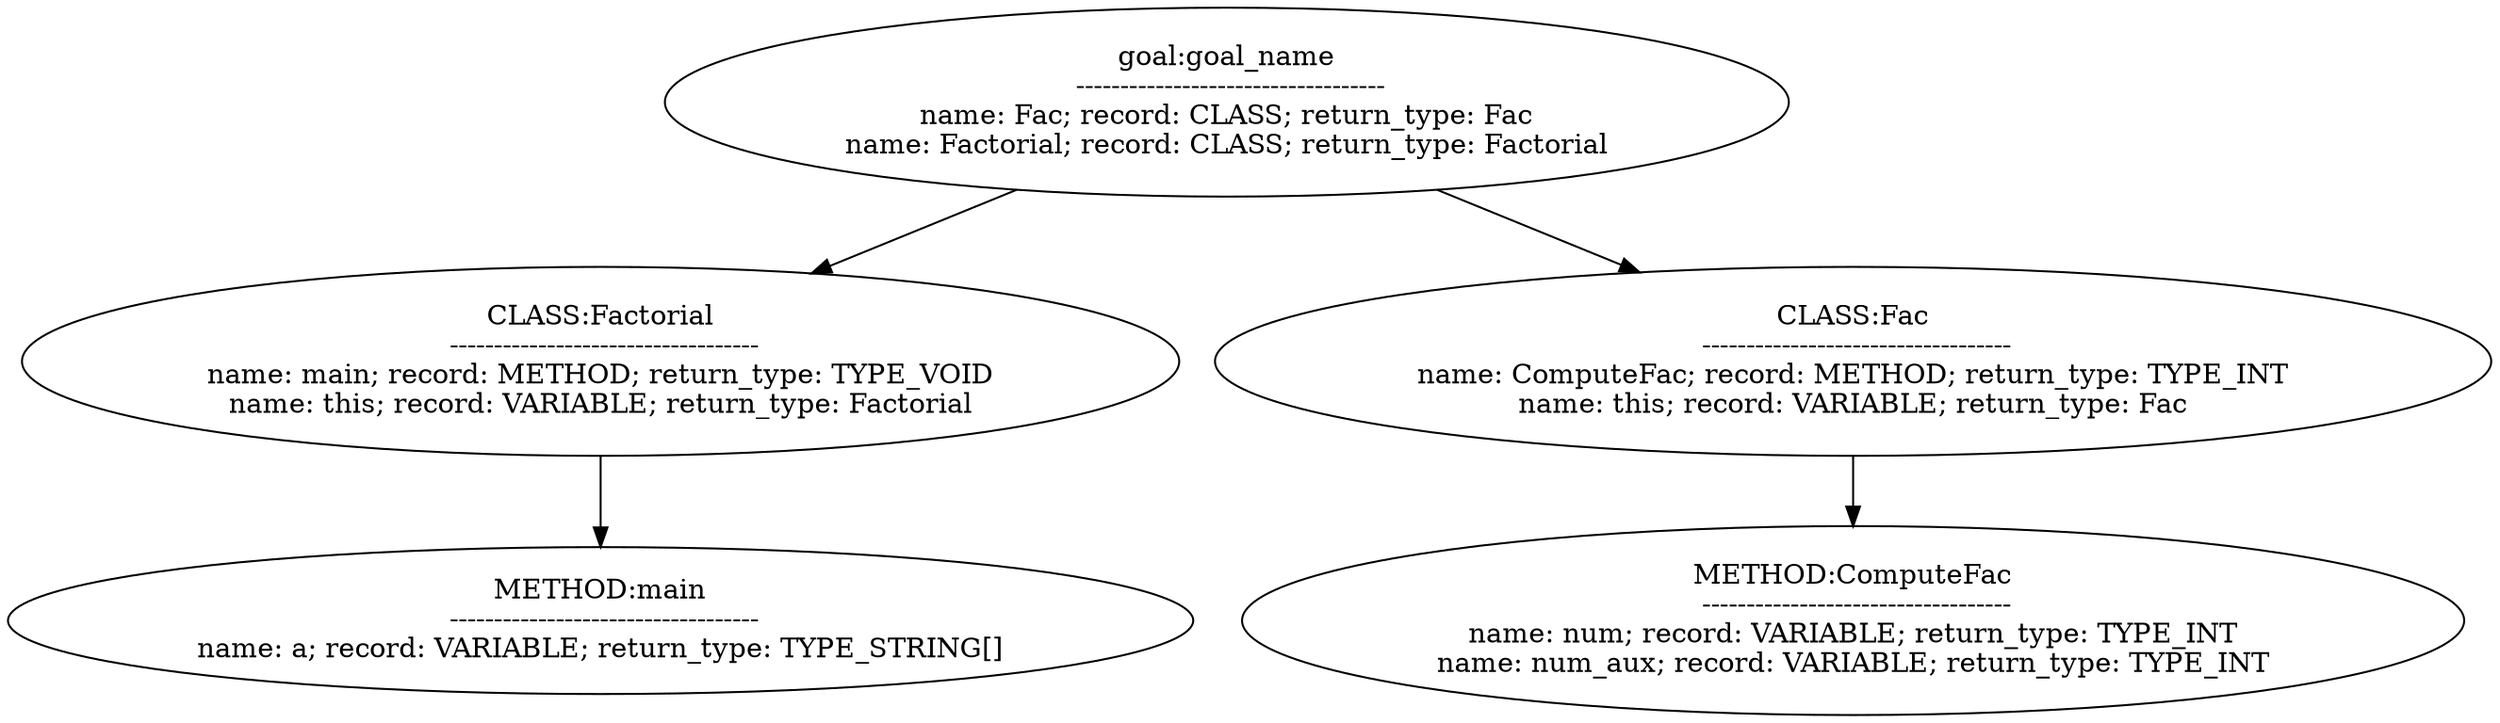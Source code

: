 digraph {
n0 [label="goal:goal_name
 -----------------------------------
name: Fac; record: CLASS; return_type: Fac
name: Factorial; record: CLASS; return_type: Factorial
"];
n1 [label="CLASS:Factorial
 -----------------------------------
name: main; record: METHOD; return_type: TYPE_VOID
name: this; record: VARIABLE; return_type: Factorial
"];
n2 [label="METHOD:main
 -----------------------------------
name: a; record: VARIABLE; return_type: TYPE_STRING[]
"];
n1 -> n2
n0 -> n1
n3 [label="CLASS:Fac
 -----------------------------------
name: ComputeFac; record: METHOD; return_type: TYPE_INT
name: this; record: VARIABLE; return_type: Fac
"];
n4 [label="METHOD:ComputeFac
 -----------------------------------
name: num; record: VARIABLE; return_type: TYPE_INT
name: num_aux; record: VARIABLE; return_type: TYPE_INT
"];
n3 -> n4
n0 -> n3
}
